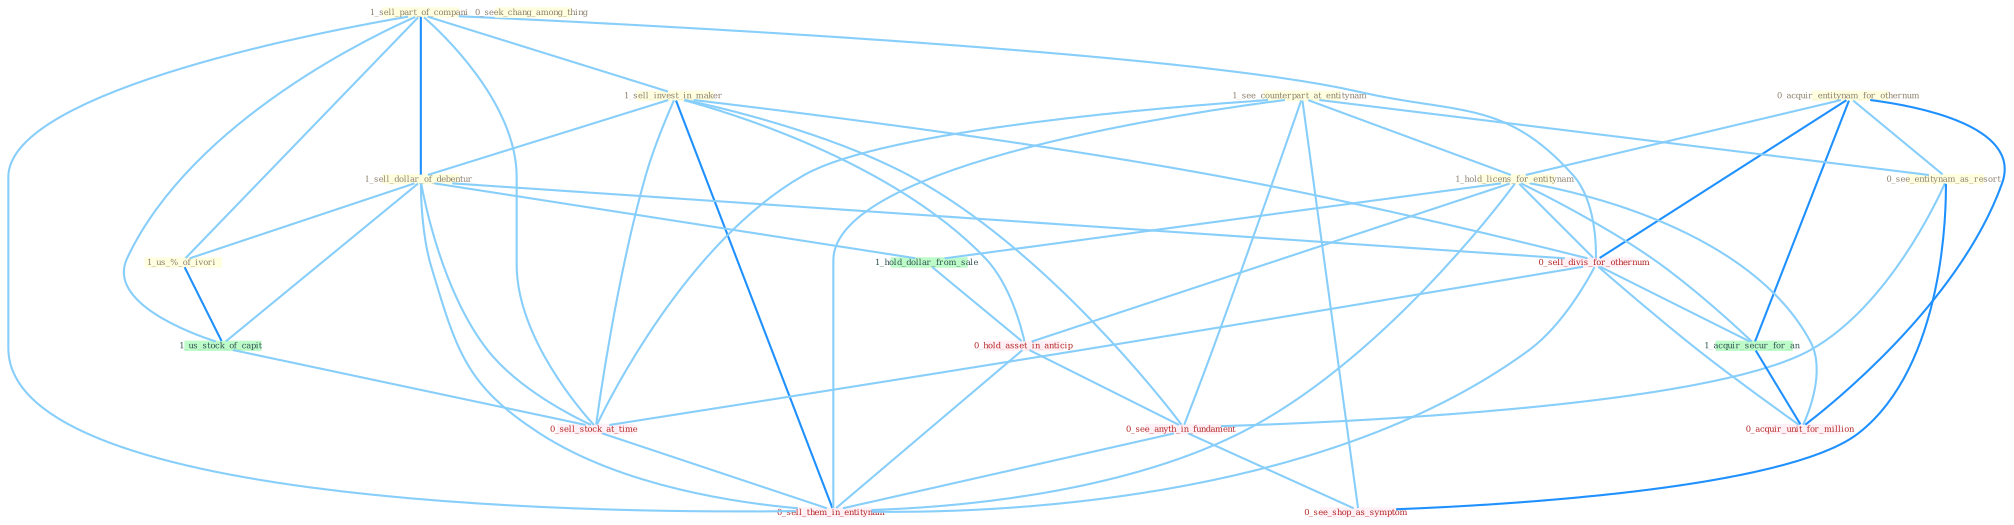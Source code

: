Graph G{ 
    node
    [shape=polygon,style=filled,width=.5,height=.06,color="#BDFCC9",fixedsize=true,fontsize=4,
    fontcolor="#2f4f4f"];
    {node
    [color="#ffffe0", fontcolor="#8b7d6b"] "1_sell_part_of_compani " "1_sell_invest_in_maker " "0_acquir_entitynam_for_othernum " "0_seek_chang_among_thing " "1_sell_dollar_of_debentur " "1_us_%_of_ivori " "1_see_counterpart_at_entitynam " "1_hold_licens_for_entitynam " "0_see_entitynam_as_resort "}
{node [color="#fff0f5", fontcolor="#b22222"] "0_sell_divis_for_othernum " "0_hold_asset_in_anticip " "0_sell_stock_at_time " "0_see_anyth_in_fundament " "0_acquir_unit_for_million " "0_see_shop_as_symptom " "0_sell_them_in_entitynam "}
edge [color="#B0E2FF"];

	"1_sell_part_of_compani " -- "1_sell_invest_in_maker " [w="1", color="#87cefa" ];
	"1_sell_part_of_compani " -- "1_sell_dollar_of_debentur " [w="2", color="#1e90ff" , len=0.8];
	"1_sell_part_of_compani " -- "1_us_%_of_ivori " [w="1", color="#87cefa" ];
	"1_sell_part_of_compani " -- "0_sell_divis_for_othernum " [w="1", color="#87cefa" ];
	"1_sell_part_of_compani " -- "1_us_stock_of_capit " [w="1", color="#87cefa" ];
	"1_sell_part_of_compani " -- "0_sell_stock_at_time " [w="1", color="#87cefa" ];
	"1_sell_part_of_compani " -- "0_sell_them_in_entitynam " [w="1", color="#87cefa" ];
	"1_sell_invest_in_maker " -- "1_sell_dollar_of_debentur " [w="1", color="#87cefa" ];
	"1_sell_invest_in_maker " -- "0_sell_divis_for_othernum " [w="1", color="#87cefa" ];
	"1_sell_invest_in_maker " -- "0_hold_asset_in_anticip " [w="1", color="#87cefa" ];
	"1_sell_invest_in_maker " -- "0_sell_stock_at_time " [w="1", color="#87cefa" ];
	"1_sell_invest_in_maker " -- "0_see_anyth_in_fundament " [w="1", color="#87cefa" ];
	"1_sell_invest_in_maker " -- "0_sell_them_in_entitynam " [w="2", color="#1e90ff" , len=0.8];
	"0_acquir_entitynam_for_othernum " -- "1_hold_licens_for_entitynam " [w="1", color="#87cefa" ];
	"0_acquir_entitynam_for_othernum " -- "0_see_entitynam_as_resort " [w="1", color="#87cefa" ];
	"0_acquir_entitynam_for_othernum " -- "0_sell_divis_for_othernum " [w="2", color="#1e90ff" , len=0.8];
	"0_acquir_entitynam_for_othernum " -- "1_acquir_secur_for_an " [w="2", color="#1e90ff" , len=0.8];
	"0_acquir_entitynam_for_othernum " -- "0_acquir_unit_for_million " [w="2", color="#1e90ff" , len=0.8];
	"1_sell_dollar_of_debentur " -- "1_us_%_of_ivori " [w="1", color="#87cefa" ];
	"1_sell_dollar_of_debentur " -- "0_sell_divis_for_othernum " [w="1", color="#87cefa" ];
	"1_sell_dollar_of_debentur " -- "1_us_stock_of_capit " [w="1", color="#87cefa" ];
	"1_sell_dollar_of_debentur " -- "1_hold_dollar_from_sale " [w="1", color="#87cefa" ];
	"1_sell_dollar_of_debentur " -- "0_sell_stock_at_time " [w="1", color="#87cefa" ];
	"1_sell_dollar_of_debentur " -- "0_sell_them_in_entitynam " [w="1", color="#87cefa" ];
	"1_us_%_of_ivori " -- "1_us_stock_of_capit " [w="2", color="#1e90ff" , len=0.8];
	"1_see_counterpart_at_entitynam " -- "1_hold_licens_for_entitynam " [w="1", color="#87cefa" ];
	"1_see_counterpart_at_entitynam " -- "0_see_entitynam_as_resort " [w="1", color="#87cefa" ];
	"1_see_counterpart_at_entitynam " -- "0_sell_stock_at_time " [w="1", color="#87cefa" ];
	"1_see_counterpart_at_entitynam " -- "0_see_anyth_in_fundament " [w="1", color="#87cefa" ];
	"1_see_counterpart_at_entitynam " -- "0_see_shop_as_symptom " [w="1", color="#87cefa" ];
	"1_see_counterpart_at_entitynam " -- "0_sell_them_in_entitynam " [w="1", color="#87cefa" ];
	"1_hold_licens_for_entitynam " -- "0_sell_divis_for_othernum " [w="1", color="#87cefa" ];
	"1_hold_licens_for_entitynam " -- "1_acquir_secur_for_an " [w="1", color="#87cefa" ];
	"1_hold_licens_for_entitynam " -- "1_hold_dollar_from_sale " [w="1", color="#87cefa" ];
	"1_hold_licens_for_entitynam " -- "0_hold_asset_in_anticip " [w="1", color="#87cefa" ];
	"1_hold_licens_for_entitynam " -- "0_acquir_unit_for_million " [w="1", color="#87cefa" ];
	"1_hold_licens_for_entitynam " -- "0_sell_them_in_entitynam " [w="1", color="#87cefa" ];
	"0_see_entitynam_as_resort " -- "0_see_anyth_in_fundament " [w="1", color="#87cefa" ];
	"0_see_entitynam_as_resort " -- "0_see_shop_as_symptom " [w="2", color="#1e90ff" , len=0.8];
	"0_sell_divis_for_othernum " -- "1_acquir_secur_for_an " [w="1", color="#87cefa" ];
	"0_sell_divis_for_othernum " -- "0_sell_stock_at_time " [w="1", color="#87cefa" ];
	"0_sell_divis_for_othernum " -- "0_acquir_unit_for_million " [w="1", color="#87cefa" ];
	"0_sell_divis_for_othernum " -- "0_sell_them_in_entitynam " [w="1", color="#87cefa" ];
	"1_acquir_secur_for_an " -- "0_acquir_unit_for_million " [w="2", color="#1e90ff" , len=0.8];
	"1_us_stock_of_capit " -- "0_sell_stock_at_time " [w="1", color="#87cefa" ];
	"1_hold_dollar_from_sale " -- "0_hold_asset_in_anticip " [w="1", color="#87cefa" ];
	"0_hold_asset_in_anticip " -- "0_see_anyth_in_fundament " [w="1", color="#87cefa" ];
	"0_hold_asset_in_anticip " -- "0_sell_them_in_entitynam " [w="1", color="#87cefa" ];
	"0_sell_stock_at_time " -- "0_sell_them_in_entitynam " [w="1", color="#87cefa" ];
	"0_see_anyth_in_fundament " -- "0_see_shop_as_symptom " [w="1", color="#87cefa" ];
	"0_see_anyth_in_fundament " -- "0_sell_them_in_entitynam " [w="1", color="#87cefa" ];
}
